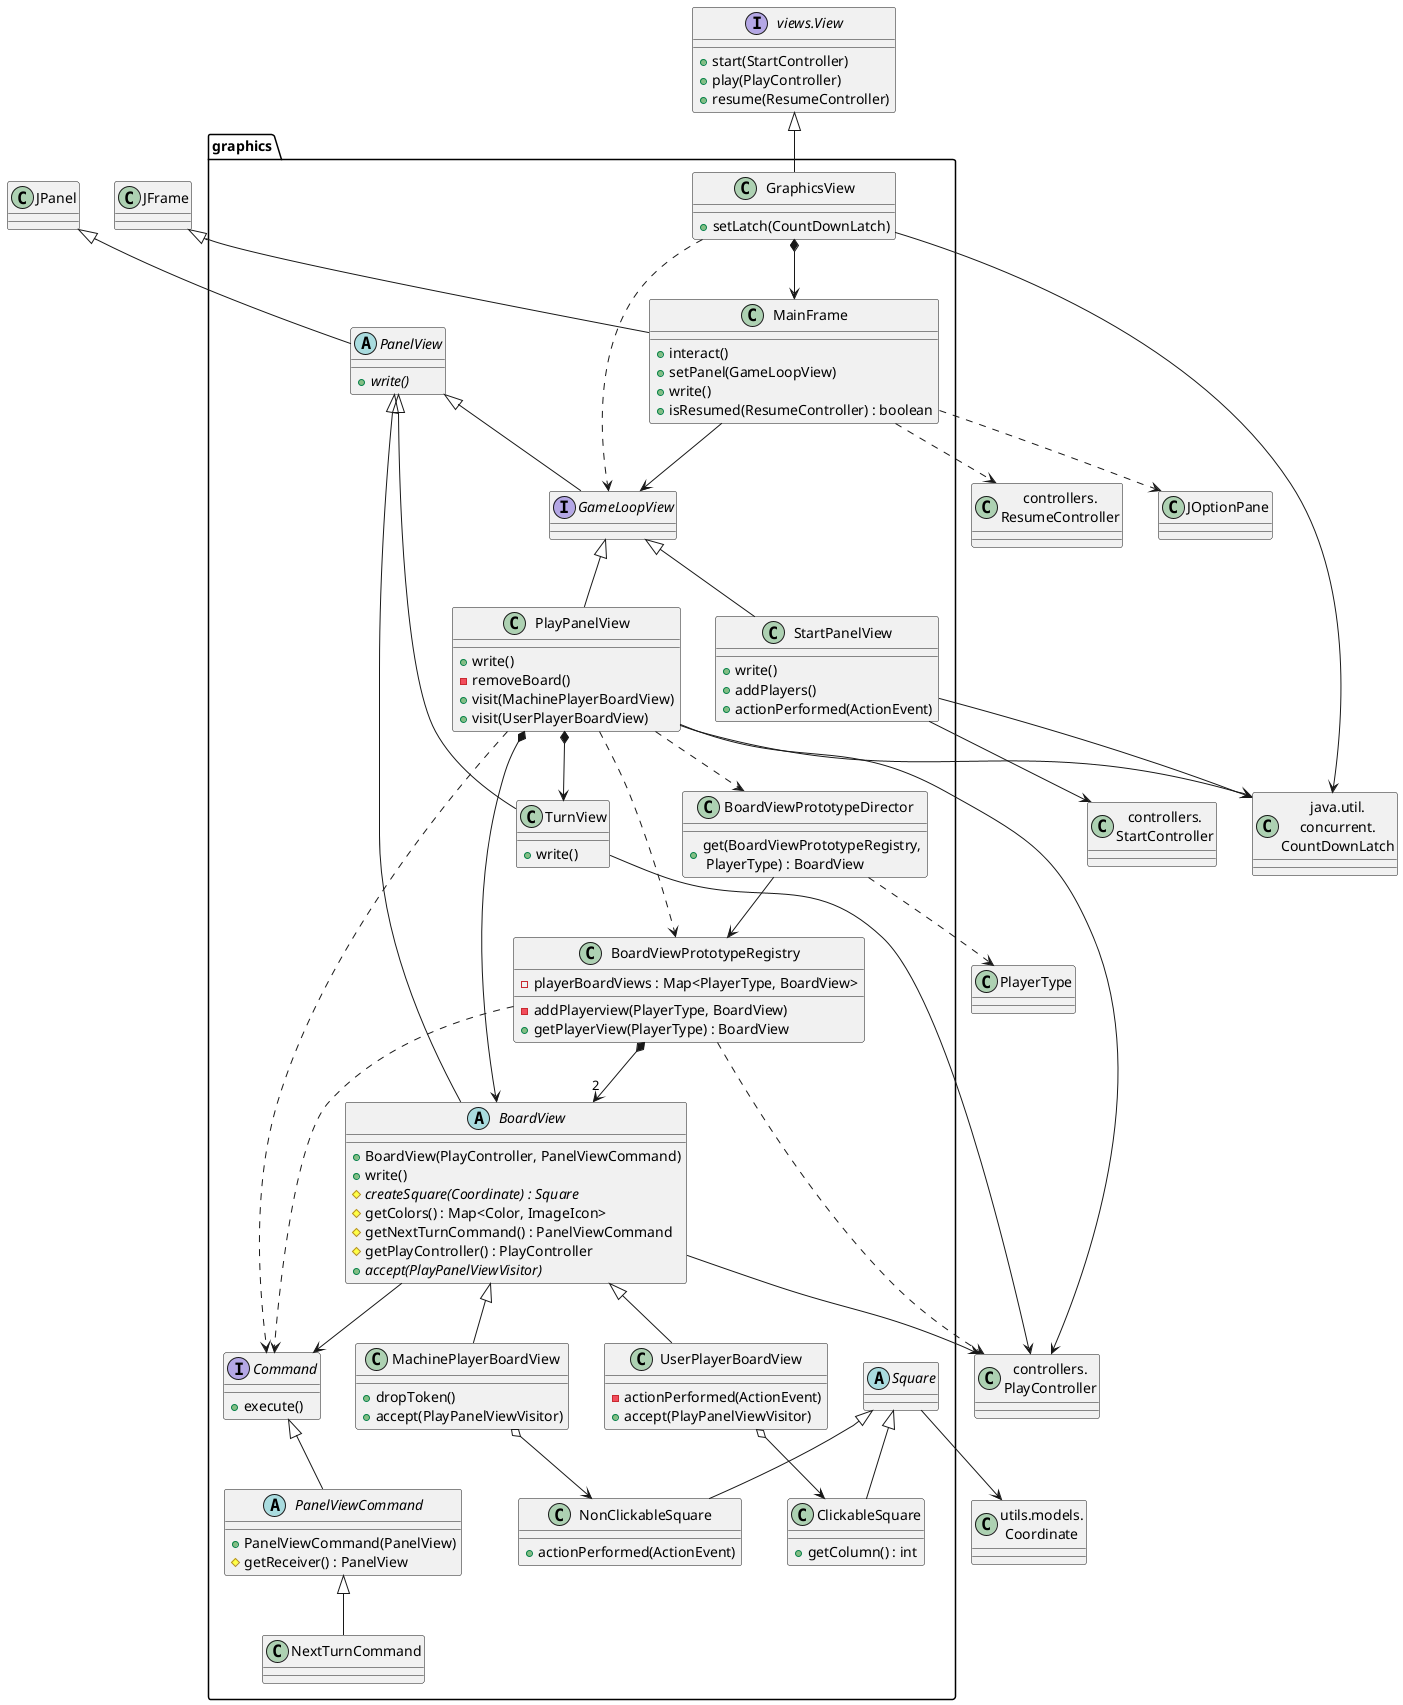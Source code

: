 @startuml connect4.connect4.views.graphics
class graphics.GraphicsView {
    +setLatch(CountDownLatch)
}

class CountDownLatch as "java.util.\nconcurrent.\nCountDownLatch"
class graphics.MainFrame{
     +interact()
    +setPanel(GameLoopView)
    +write()
    +isResumed(ResumeController) : boolean
}
abstract class graphics.PanelView {
    + {abstract} write()
}
interface graphics.GameLoopView
class graphics.StartPanelView {
    +write()
    +addPlayers()
    +actionPerformed(ActionEvent)
}

class graphics.PlayPanelView{
    +write()
    -removeBoard()
    +visit(MachinePlayerBoardView)
    +visit(UserPlayerBoardView)
}
abstract class graphics.BoardView {
    + BoardView(PlayController, PanelViewCommand)
    + write()
    #  {abstract}  createSquare(Coordinate) : Square
    # getColors() : Map<Color, ImageIcon>
    # getNextTurnCommand() : PanelViewCommand
    # getPlayController() : PlayController
    +  {abstract}  accept(PlayPanelViewVisitor)
}
class graphics.BoardViewPrototypeDirector{
    +get(BoardViewPrototypeRegistry,\n PlayerType) : BoardView
}
class graphics.BoardViewPrototypeRegistry{
    -playerBoardViews : Map<PlayerType, BoardView> 
    -addPlayerview(PlayerType, BoardView)
    +getPlayerView(PlayerType) : BoardView
}
interface graphics.Command {
    +execute()
}
abstract class graphics.PanelViewCommand {
    +PanelViewCommand(PanelView)
    #getReceiver() : PanelView
}
class graphics.MachinePlayerBoardView {
    +dropToken()
    +accept(PlayPanelViewVisitor)
}
class graphics.UserPlayerBoardView{
    -actionPerformed(ActionEvent)
    +accept(PlayPanelViewVisitor)
}

class graphics.NextTurnCommand
abstract class graphics.Square
class graphics.ClickableSquare {
    + getColumn() : int
}
class graphics.NonClickableSquare {
    + actionPerformed(ActionEvent)
}
class graphics.TurnView{
    +write()
}
abstract class graphics.PanelView
class StartController as "controllers.\nStartController"
class PlayController as "controllers.\nPlayController"
class ResumeController as "controllers.\nResumeController"
class Coordinate as "utils.models.\nCoordinate"
interface View as "views.View"{
    +start(StartController)
    +play(PlayController)
    +resume(ResumeController)
}


GraphicsView --> CountDownLatch
class JFrame
JFrame <|-- MainFrame
GraphicsView *--> MainFrame


StartPanelView --> StartController
StartPanelView --> CountDownLatch
PlayPanelView --> PlayController
PlayPanelView --> CountDownLatch
BoardView --> PlayController
TurnView --> PlayController
MainFrame ..> ResumeController


View <|-- GraphicsView

class JOptionPane
MainFrame ..> JOptionPane

JPanel <|-- PanelView
PanelView <|-- GameLoopView
GameLoopView <|-- StartPanelView
GameLoopView <|-- PlayPanelView
PanelView <|-- BoardView
PanelView <|-- TurnView

GraphicsView ..> GameLoopView
MainFrame --> GameLoopView

PlayPanelView *--> BoardView
PlayPanelView *--> TurnView
PlayPanelView ..> BoardViewPrototypeRegistry
PlayPanelView ..> BoardViewPrototypeDirector
BoardViewPrototypeDirector --> BoardViewPrototypeRegistry
BoardViewPrototypeDirector ..> PlayerType
BoardViewPrototypeRegistry ..> PlayController
BoardViewPrototypeRegistry ..> Command
BoardViewPrototypeRegistry *--> "2"BoardView


PlayPanelView ..> Command

Command <|-- PanelViewCommand
PanelViewCommand <|-- NextTurnCommand


BoardView <|-- MachinePlayerBoardView
BoardView <|-- UserPlayerBoardView
MachinePlayerBoardView o--> NonClickableSquare
UserPlayerBoardView o--> ClickableSquare
Square <|-- ClickableSquare
Square <|-- NonClickableSquare
BoardView --> Command

Square --> Coordinate
@enduml